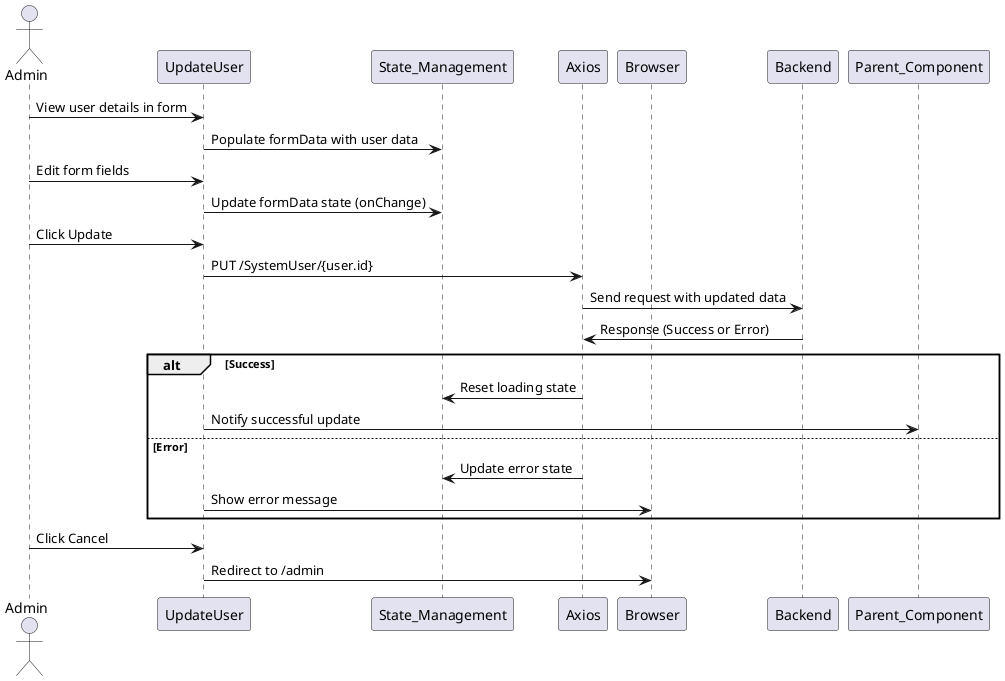 
@startuml
actor Admin
participant UpdateUser
participant State_Management
participant Axios
participant Browser

Admin -> UpdateUser: View user details in form
UpdateUser -> State_Management: Populate formData with user data
Admin -> UpdateUser: Edit form fields
UpdateUser -> State_Management: Update formData state (onChange)
Admin -> UpdateUser: Click Update
UpdateUser -> Axios: PUT /SystemUser/{user.id}
Axios -> Backend: Send request with updated data
Backend -> Axios: Response (Success or Error)
alt Success
    Axios -> State_Management: Reset loading state
    UpdateUser -> Parent_Component: Notify successful update
else Error
    Axios -> State_Management: Update error state
    UpdateUser -> Browser: Show error message
end
Admin -> UpdateUser: Click Cancel
UpdateUser -> Browser: Redirect to /admin
@enduml
